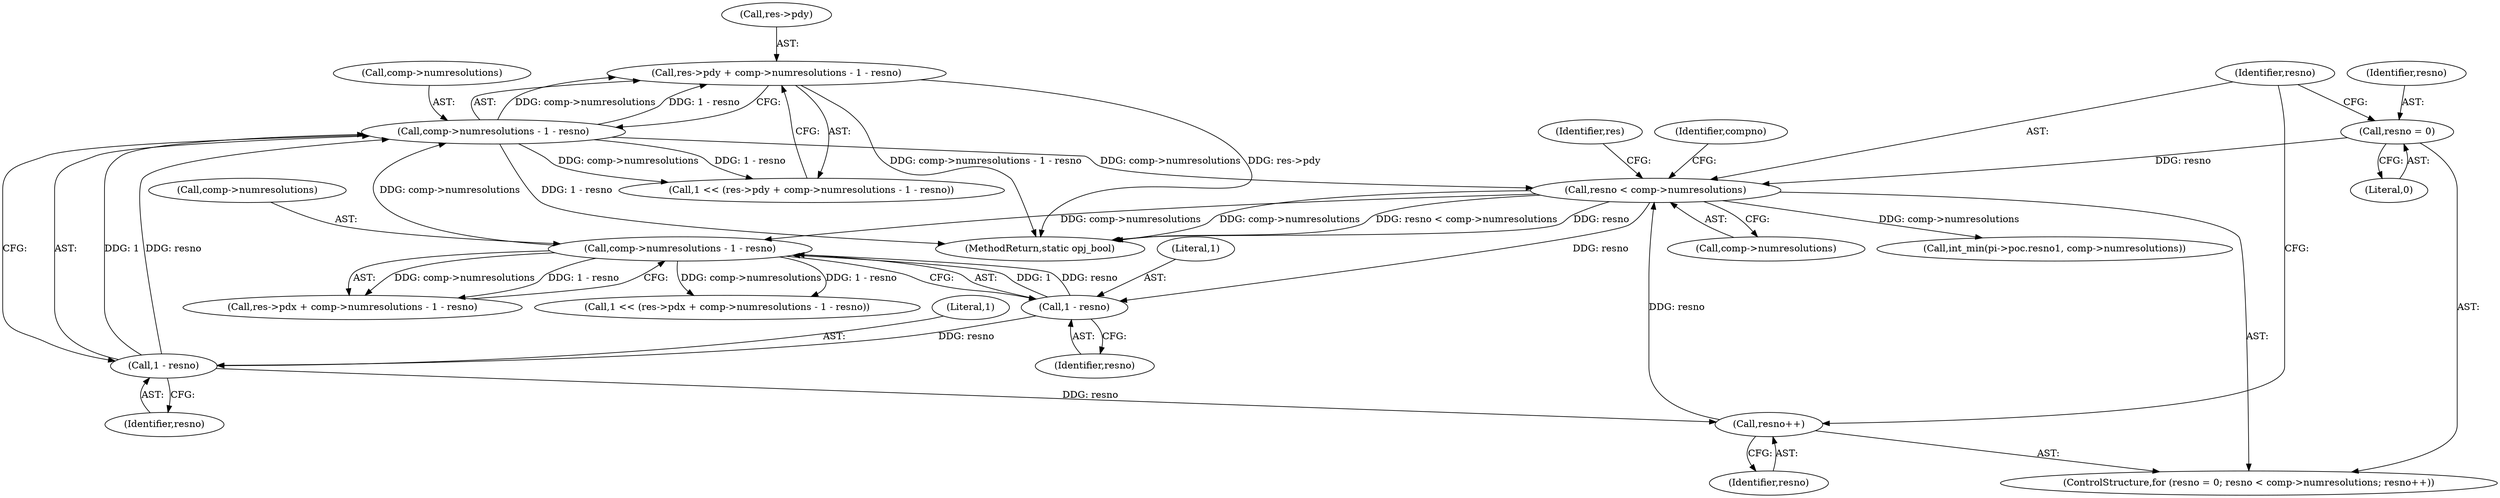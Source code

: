 digraph "0_openjpeg_c5bd64ea146162967c29bd2af0cbb845ba3eaaaf_0@pointer" {
"1000221" [label="(Call,res->pdy + comp->numresolutions - 1 - resno)"];
"1000225" [label="(Call,comp->numresolutions - 1 - resno)"];
"1000206" [label="(Call,comp->numresolutions - 1 - resno)"];
"1000176" [label="(Call,resno < comp->numresolutions)"];
"1000181" [label="(Call,resno++)"];
"1000229" [label="(Call,1 - resno)"];
"1000210" [label="(Call,1 - resno)"];
"1000173" [label="(Call,resno = 0)"];
"1000187" [label="(Identifier,res)"];
"1000222" [label="(Call,res->pdy)"];
"1000206" [label="(Call,comp->numresolutions - 1 - resno)"];
"1000177" [label="(Identifier,resno)"];
"1000219" [label="(Call,1 << (res->pdy + comp->numresolutions - 1 - resno))"];
"1000210" [label="(Call,1 - resno)"];
"1000212" [label="(Identifier,resno)"];
"1000221" [label="(Call,res->pdy + comp->numresolutions - 1 - resno)"];
"1000774" [label="(MethodReturn,static opj_bool)"];
"1000162" [label="(Identifier,compno)"];
"1000211" [label="(Literal,1)"];
"1000181" [label="(Call,resno++)"];
"1000175" [label="(Literal,0)"];
"1000202" [label="(Call,res->pdx + comp->numresolutions - 1 - resno)"];
"1000173" [label="(Call,resno = 0)"];
"1000230" [label="(Literal,1)"];
"1000172" [label="(ControlStructure,for (resno = 0; resno < comp->numresolutions; resno++))"];
"1000229" [label="(Call,1 - resno)"];
"1000207" [label="(Call,comp->numresolutions)"];
"1000182" [label="(Identifier,resno)"];
"1000200" [label="(Call,1 << (res->pdx + comp->numresolutions - 1 - resno))"];
"1000422" [label="(Call,int_min(pi->poc.resno1, comp->numresolutions))"];
"1000176" [label="(Call,resno < comp->numresolutions)"];
"1000231" [label="(Identifier,resno)"];
"1000174" [label="(Identifier,resno)"];
"1000225" [label="(Call,comp->numresolutions - 1 - resno)"];
"1000178" [label="(Call,comp->numresolutions)"];
"1000226" [label="(Call,comp->numresolutions)"];
"1000221" -> "1000219"  [label="AST: "];
"1000221" -> "1000225"  [label="CFG: "];
"1000222" -> "1000221"  [label="AST: "];
"1000225" -> "1000221"  [label="AST: "];
"1000219" -> "1000221"  [label="CFG: "];
"1000221" -> "1000774"  [label="DDG: comp->numresolutions - 1 - resno"];
"1000221" -> "1000774"  [label="DDG: res->pdy"];
"1000225" -> "1000221"  [label="DDG: comp->numresolutions"];
"1000225" -> "1000221"  [label="DDG: 1 - resno"];
"1000225" -> "1000229"  [label="CFG: "];
"1000226" -> "1000225"  [label="AST: "];
"1000229" -> "1000225"  [label="AST: "];
"1000225" -> "1000774"  [label="DDG: 1 - resno"];
"1000225" -> "1000176"  [label="DDG: comp->numresolutions"];
"1000225" -> "1000219"  [label="DDG: comp->numresolutions"];
"1000225" -> "1000219"  [label="DDG: 1 - resno"];
"1000206" -> "1000225"  [label="DDG: comp->numresolutions"];
"1000229" -> "1000225"  [label="DDG: 1"];
"1000229" -> "1000225"  [label="DDG: resno"];
"1000206" -> "1000202"  [label="AST: "];
"1000206" -> "1000210"  [label="CFG: "];
"1000207" -> "1000206"  [label="AST: "];
"1000210" -> "1000206"  [label="AST: "];
"1000202" -> "1000206"  [label="CFG: "];
"1000206" -> "1000200"  [label="DDG: comp->numresolutions"];
"1000206" -> "1000200"  [label="DDG: 1 - resno"];
"1000206" -> "1000202"  [label="DDG: comp->numresolutions"];
"1000206" -> "1000202"  [label="DDG: 1 - resno"];
"1000176" -> "1000206"  [label="DDG: comp->numresolutions"];
"1000210" -> "1000206"  [label="DDG: 1"];
"1000210" -> "1000206"  [label="DDG: resno"];
"1000176" -> "1000172"  [label="AST: "];
"1000176" -> "1000178"  [label="CFG: "];
"1000177" -> "1000176"  [label="AST: "];
"1000178" -> "1000176"  [label="AST: "];
"1000187" -> "1000176"  [label="CFG: "];
"1000162" -> "1000176"  [label="CFG: "];
"1000176" -> "1000774"  [label="DDG: comp->numresolutions"];
"1000176" -> "1000774"  [label="DDG: resno < comp->numresolutions"];
"1000176" -> "1000774"  [label="DDG: resno"];
"1000181" -> "1000176"  [label="DDG: resno"];
"1000173" -> "1000176"  [label="DDG: resno"];
"1000176" -> "1000210"  [label="DDG: resno"];
"1000176" -> "1000422"  [label="DDG: comp->numresolutions"];
"1000181" -> "1000172"  [label="AST: "];
"1000181" -> "1000182"  [label="CFG: "];
"1000182" -> "1000181"  [label="AST: "];
"1000177" -> "1000181"  [label="CFG: "];
"1000229" -> "1000181"  [label="DDG: resno"];
"1000229" -> "1000231"  [label="CFG: "];
"1000230" -> "1000229"  [label="AST: "];
"1000231" -> "1000229"  [label="AST: "];
"1000210" -> "1000229"  [label="DDG: resno"];
"1000210" -> "1000212"  [label="CFG: "];
"1000211" -> "1000210"  [label="AST: "];
"1000212" -> "1000210"  [label="AST: "];
"1000173" -> "1000172"  [label="AST: "];
"1000173" -> "1000175"  [label="CFG: "];
"1000174" -> "1000173"  [label="AST: "];
"1000175" -> "1000173"  [label="AST: "];
"1000177" -> "1000173"  [label="CFG: "];
}
